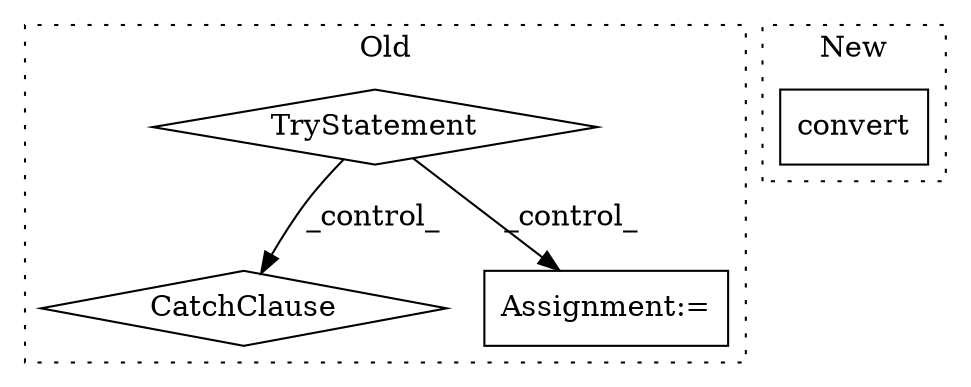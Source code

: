 digraph G {
subgraph cluster0 {
1 [label="CatchClause" a="12" s="1849,1881" l="11,2" shape="diamond"];
3 [label="TryStatement" a="54" s="1633" l="4" shape="diamond"];
4 [label="Assignment:=" a="7" s="1788" l="1" shape="box"];
label = "Old";
style="dotted";
}
subgraph cluster1 {
2 [label="convert" a="32" s="1061,1086" l="8,1" shape="box"];
label = "New";
style="dotted";
}
3 -> 1 [label="_control_"];
3 -> 4 [label="_control_"];
}